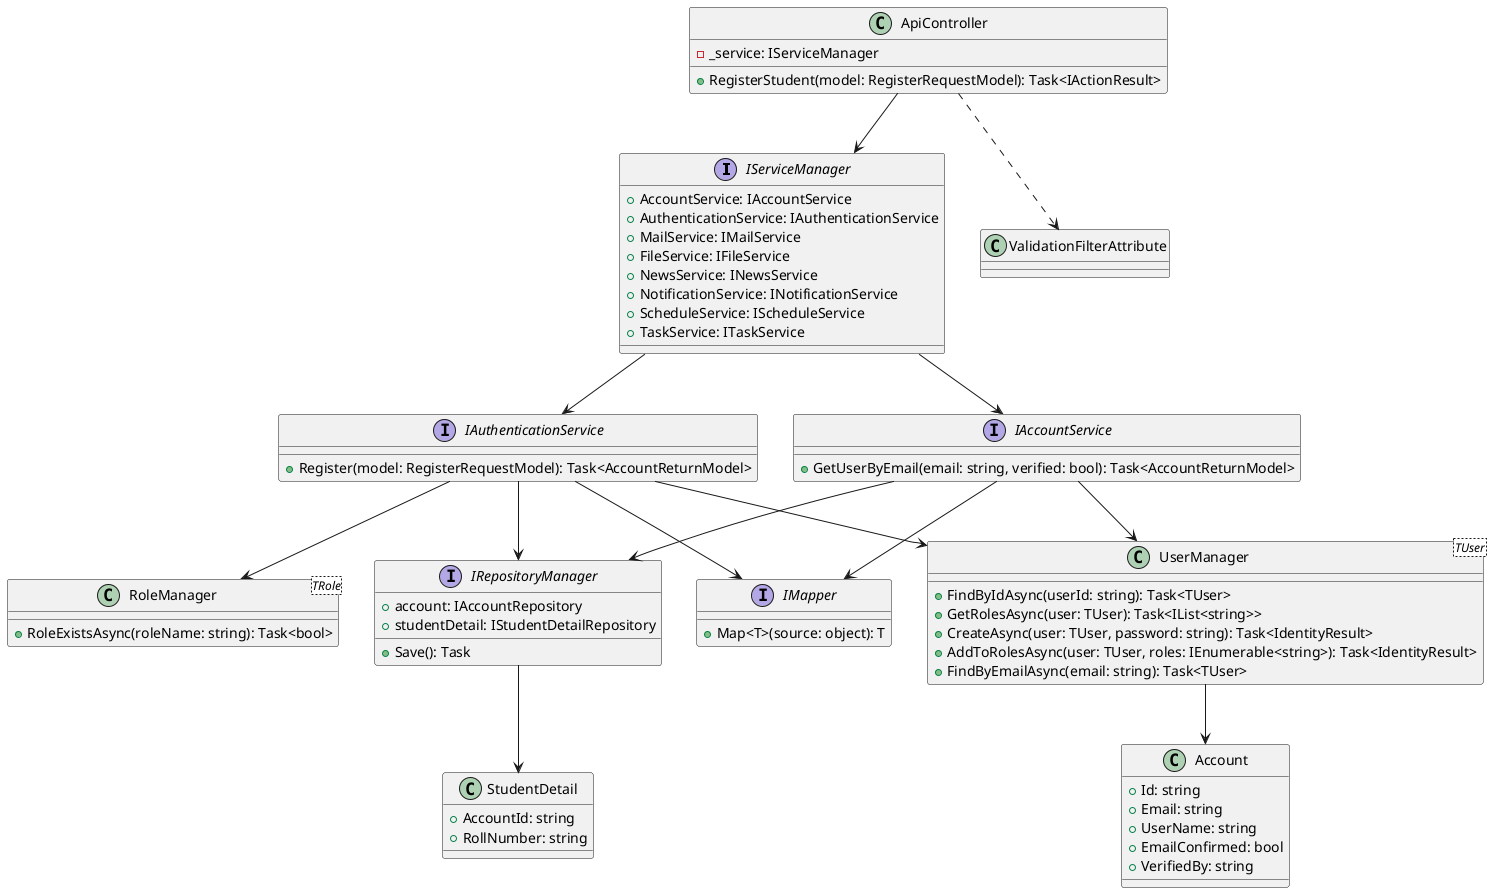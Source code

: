 @startuml Class Diagram

interface IServiceManager {
    +AccountService: IAccountService
    +AuthenticationService: IAuthenticationService
    +MailService: IMailService
    +FileService: IFileService
    +NewsService: INewsService
    +NotificationService: INotificationService
    +ScheduleService: IScheduleService
    +TaskService: ITaskService
}

interface IAccountService {
    +GetUserByEmail(email: string, verified: bool): Task<AccountReturnModel>
}

interface IAuthenticationService {
    +Register(model: RegisterRequestModel): Task<AccountReturnModel>
}

class ApiController {
    -_service: IServiceManager
    +RegisterStudent(model: RegisterRequestModel): Task<IActionResult>
}

class ValidationFilterAttribute {
}

class UserManager<TUser> {
    +FindByIdAsync(userId: string): Task<TUser>
    +GetRolesAsync(user: TUser): Task<IList<string>>
    +CreateAsync(user: TUser, password: string): Task<IdentityResult>
    +AddToRolesAsync(user: TUser, roles: IEnumerable<string>): Task<IdentityResult>
    +FindByEmailAsync(email: string): Task<TUser>
}

class RoleManager<TRole> {
    +RoleExistsAsync(roleName: string): Task<bool>
}

interface IMapper {
    +Map<T>(source: object): T
}

interface IRepositoryManager {
    +account: IAccountRepository
    +studentDetail: IStudentDetailRepository
    +Save(): Task
}

class Account {
    +Id: string
    +Email: string
    +UserName: string
    +EmailConfirmed: bool
    +VerifiedBy: string
}

class StudentDetail {
    +AccountId: string
    +RollNumber: string
}

ApiController --> IServiceManager
IServiceManager --> IAccountService
IServiceManager --> IAuthenticationService
ApiController ..> ValidationFilterAttribute

IAuthenticationService --> UserManager
IAuthenticationService --> RoleManager
IAuthenticationService --> IMapper
IAuthenticationService --> IRepositoryManager

IAccountService --> IRepositoryManager
IAccountService --> UserManager
IAccountService --> IMapper

UserManager --> Account
IRepositoryManager --> StudentDetail

@enduml